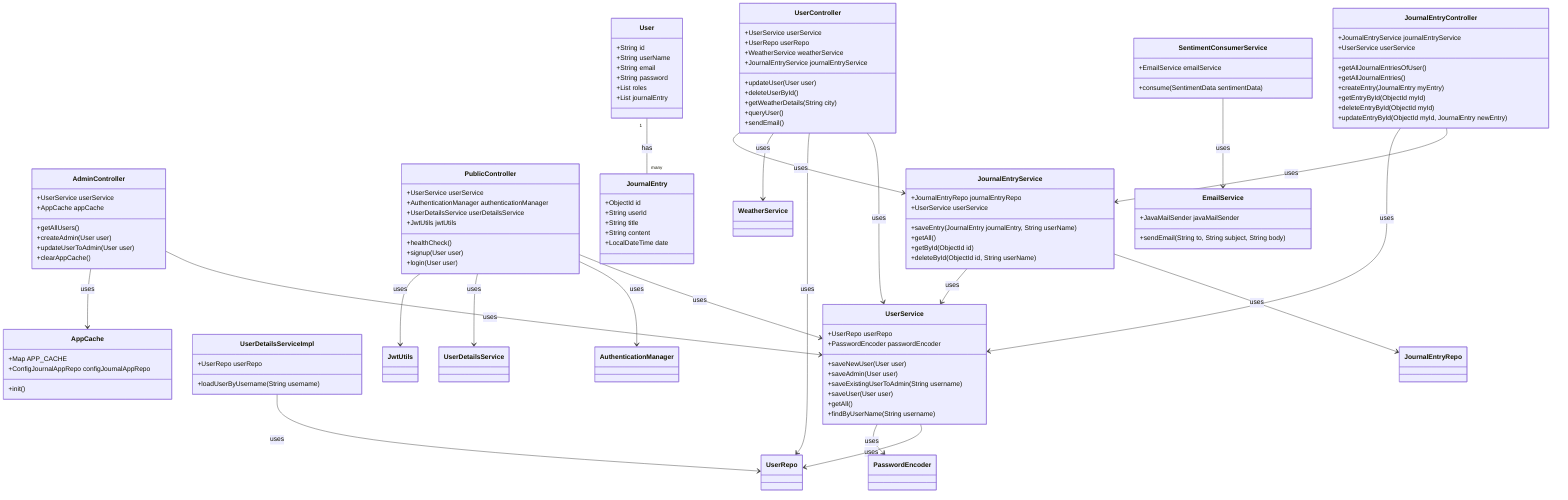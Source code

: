 classDiagram
    class AdminController {
        +UserService userService
        +AppCache appCache
        +getAllUsers()
        +createAdmin(User user)
        +updateUserToAdmin(User user)
        +clearAppCache()
    }

    class JournalEntryController {
        +JournalEntryService journalEntryService
        +UserService userService
        +getAllJournalEntriesOfUser()
        +getAllJournalEntries()
        +createEntry(JournalEntry myEntry)
        +getEntryById(ObjectId myId)
        +deleteEntryById(ObjectId myId)
        +updateEntryById(ObjectId myId, JournalEntry newEntry)
    }

    class PublicController {
        +UserService userService
        +AuthenticationManager authenticationManager
        +UserDetailsService userDetailsService
        +JwtUtils jwtUtils
        +healthCheck()
        +signup(User user)
        +login(User user)
    }

    class UserController {
        +UserService userService
        +UserRepo userRepo
        +WeatherService weatherService
        +JournalEntryService journalEntryService
        +updateUser(User user)
        +deleteUserById()
        +getWeatherDetails(String city)
        +queryUser()
        +sendEmail()
    }

    class User {
        +String id
        +String userName
        +String email
        +String password
        +List<String> roles
        +List<JournalEntry> journalEntry
    }

    class JournalEntry {
        +ObjectId id
        +String userId
        +String title
        +String content
        +LocalDateTime date
    }

    class UserService {
        +UserRepo userRepo
        +PasswordEncoder passwordEncoder
        +saveNewUser(User user)
        +saveAdmin(User user)
        +saveExistingUserToAdmin(String username)
        +saveUser(User user)
        +getAll()
        +findByUserName(String username)
    }

    class JournalEntryService {
        +JournalEntryRepo journalEntryRepo
        +UserService userService
        +saveEntry(JournalEntry journalEntry, String userName)
        +getAll()
        +getById(ObjectId id)
        +deleteById(ObjectId id, String userName)
    }

    class UserDetailsServiceImpl {
        +UserRepo userRepo
        +loadUserByUsername(String username)
    }

    class AppCache {
        +Map<String, String> APP_CACHE
        +ConfigJournalAppRepo configJournalAppRepo
        +init()
    }

    class EmailService {
        +JavaMailSender javaMailSender
        +sendEmail(String to, String subject, String body)
    }

    class SentimentConsumerService {
        +EmailService emailService
        +consume(SentimentData sentimentData)
    }

    AdminController --> UserService : uses
    AdminController --> AppCache : uses
    
    JournalEntryController --> JournalEntryService : uses
    JournalEntryController --> UserService : uses
    
    PublicController --> UserService : uses
    PublicController --> AuthenticationManager : uses
    PublicController --> UserDetailsService : uses
    PublicController --> JwtUtils : uses
    
    UserController --> UserService : uses
    UserController --> UserRepo : uses
    UserController --> WeatherService : uses
    UserController --> JournalEntryService : uses

    UserService --> UserRepo : uses
    UserService --> PasswordEncoder : uses
    
    JournalEntryService --> JournalEntryRepo : uses
    JournalEntryService --> UserService : uses
    
    UserDetailsServiceImpl --> UserRepo : uses
    
    SentimentConsumerService --> EmailService : uses

    User "1" -- "many" JournalEntry : has